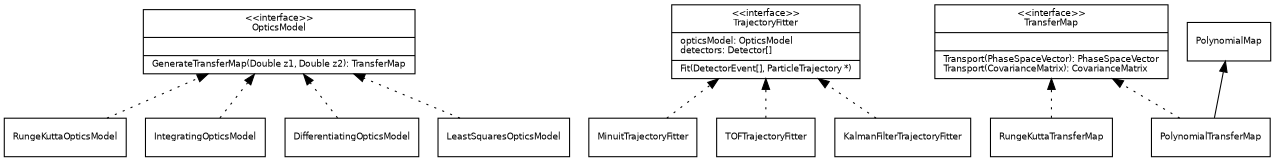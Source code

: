 digraph G {
  fontname = "Bitstream Vera Sans"
  fontsize = 10
  size = "8.5 11"

  rankdir = "BT"

  node [
    fontname = "Bitstream Vera Sans"
    fontsize = 8
    shape = "record"
  ]

  edge [
    fontname = "Bitstream Vera Sans"
    fontsize = 8
  ]

  OpticsModel [
    label = "{\<\<interface\>\>\n\N||GenerateTransferMap(Double z1, Double z2): TransferMap\l}"
  ]

  TrajectoryFitter [
    label = "{\<\<interface\>\>\n\N|opticsModel: OpticsModel\ldetectors: Detector[]\l|Fit(DetectorEvent[], ParticleTrajectory *)}"
  ]

  RungeKuttaOpticsModel [
  ]

  IntegratingOpticsModel [
  ]

  DifferentiatingOpticsModel [
  ]

  LeastSquaresOpticsModel [
  ]

  TransferMap [
    label = "{\<\<interface\>\>\n\N||Transport(PhaseSpaceVector): PhaseSpaceVector\lTransport(CovarianceMatrix): CovarianceMatrix\l}"
    pos = "10,50"
  ]

  PolynomialMap [
  ]

  PolynomialTransferMap [
  ]

  RungeKuttaTransferMap [
  ]

  MinuitTrajectoryFitter [
  ]

  TOFTrajectoryFitter [
  ]

  KalmanFilterTrajectoryFitter [
  ]

  edge [
    style = "solid"
  ]

  PolynomialTransferMap -> PolynomialMap

  edge [
    style = "dotted"
  ]

  RungeKuttaOpticsModel -> OpticsModel
  IntegratingOpticsModel -> OpticsModel
  DifferentiatingOpticsModel -> OpticsModel
  LeastSquaresOpticsModel -> OpticsModel
  PolynomialTransferMap -> TransferMap
  RungeKuttaTransferMap -> TransferMap
  MinuitTrajectoryFitter -> TrajectoryFitter
  TOFTrajectoryFitter -> TrajectoryFitter
  KalmanFilterTrajectoryFitter -> TrajectoryFitter

  edge [
    style = "solid"
    arrowhead = "none"

    headlabel = "1"
  ]
}
